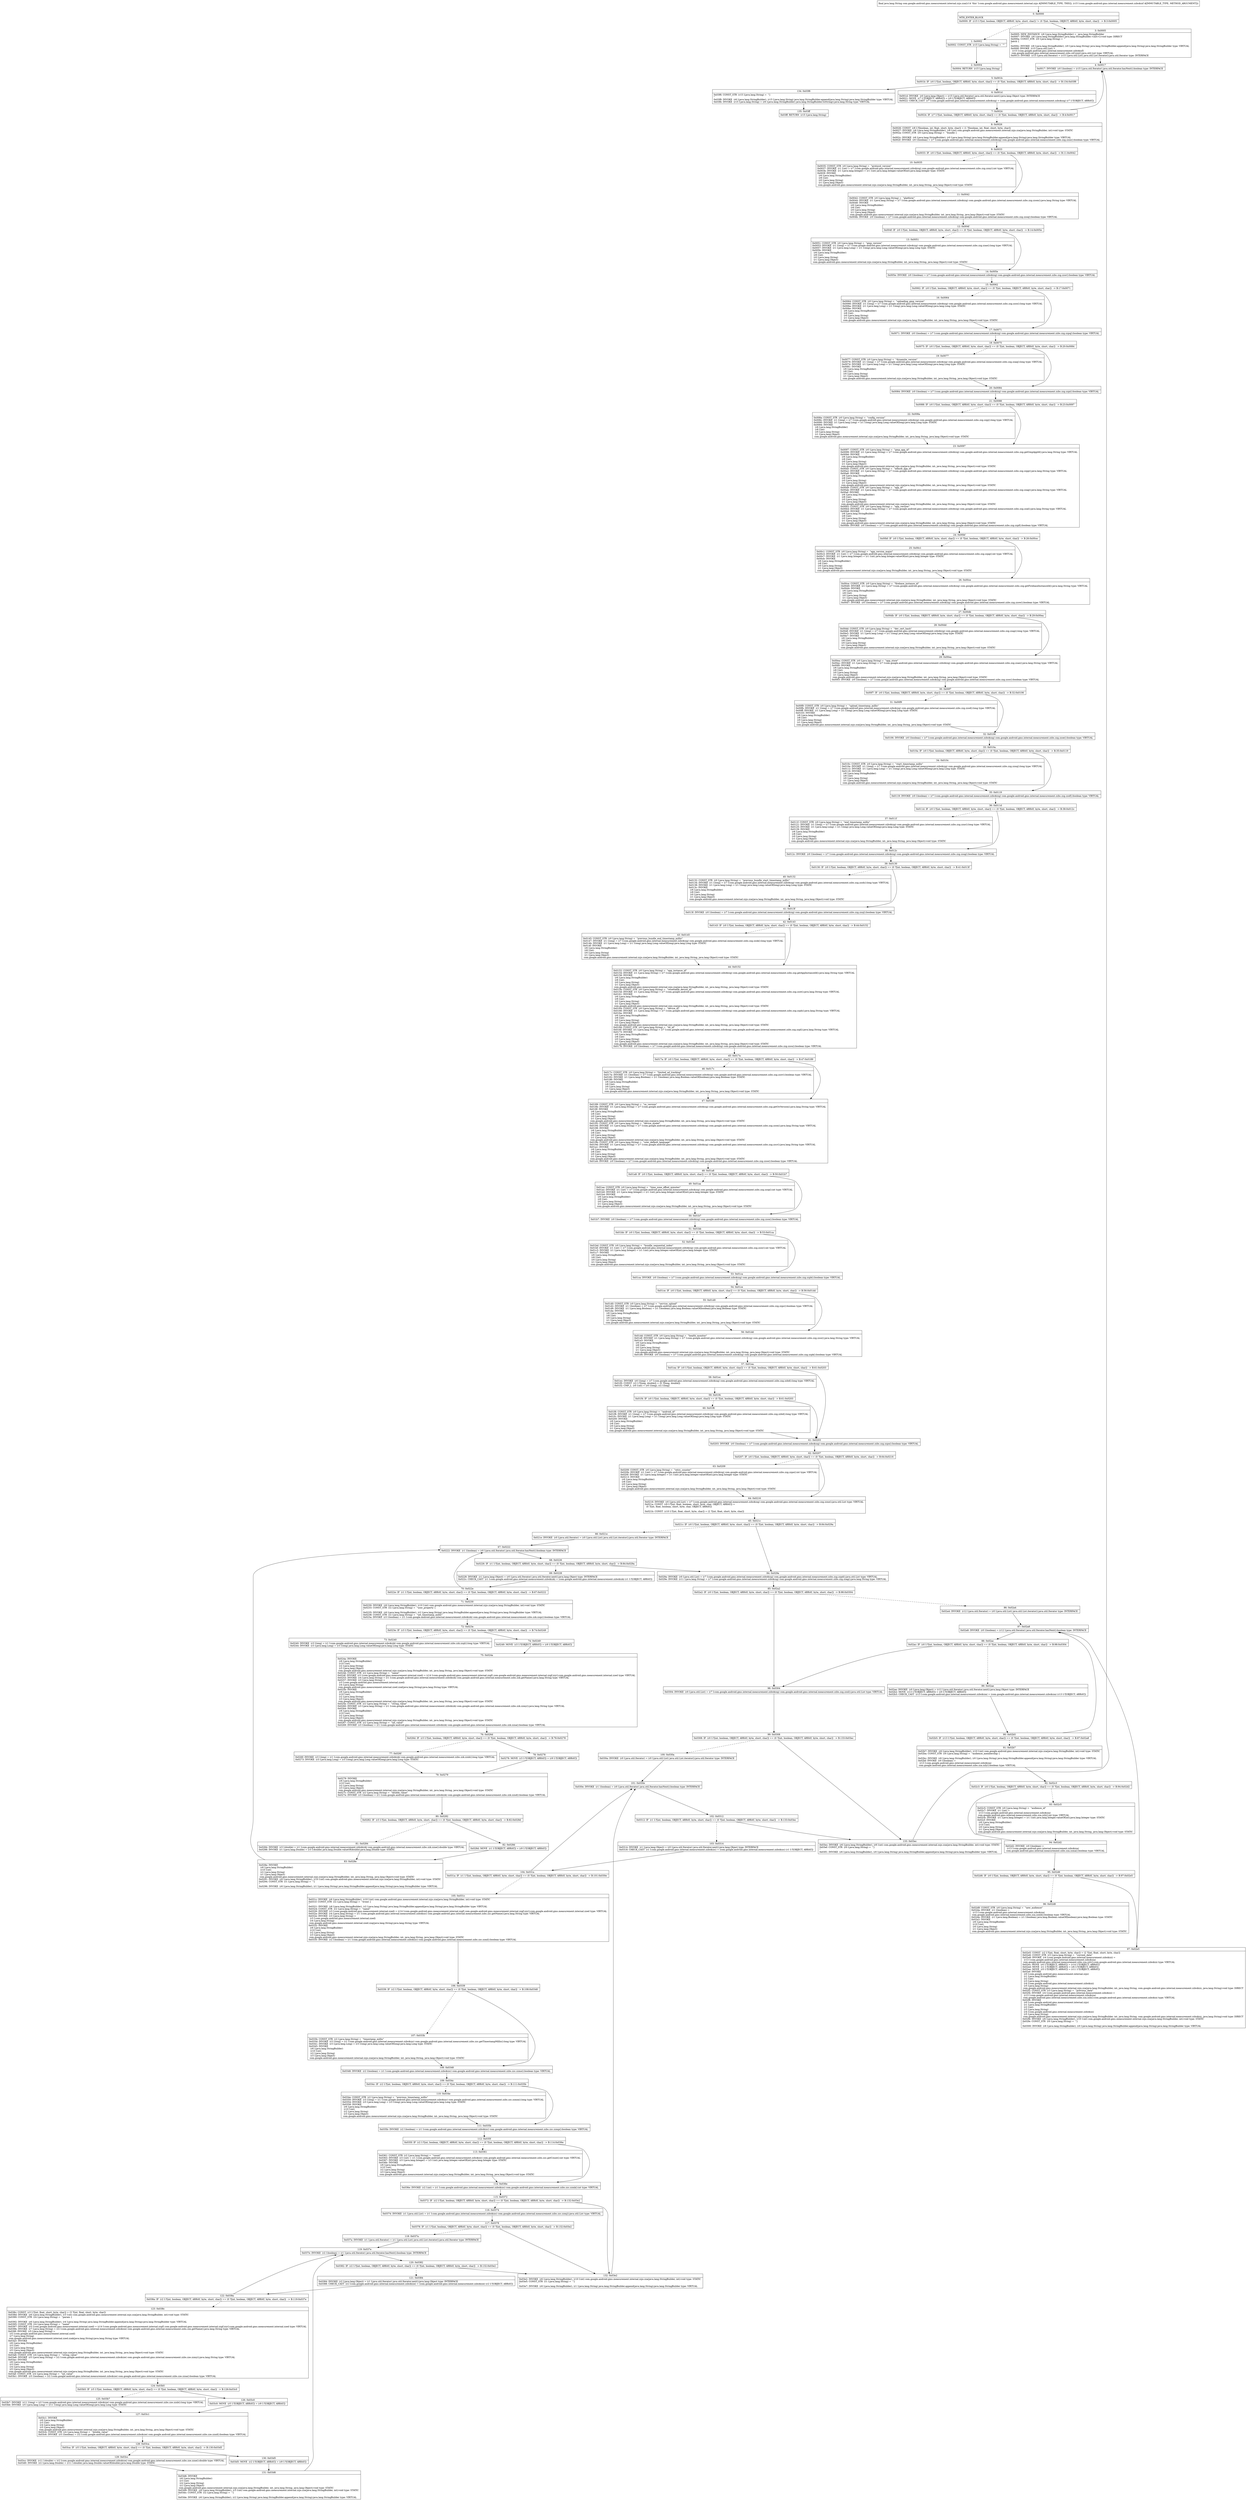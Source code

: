 digraph "CFG forcom.google.android.gms.measurement.internal.zzjo.zza(Lcom\/google\/android\/gms\/internal\/measurement\/zzbs$zzf;)Ljava\/lang\/String;" {
Node_0 [shape=record,label="{0\:\ 0x0000|MTH_ENTER_BLOCK\l|0x0000: IF  (r15 I:?[int, boolean, OBJECT, ARRAY, byte, short, char]) != (0 ?[int, boolean, OBJECT, ARRAY, byte, short, char])  \-\> B:3:0x0005 \l}"];
Node_1 [shape=record,label="{1\:\ 0x0002|0x0002: CONST_STR  (r15 I:java.lang.String) =  \"\" \l}"];
Node_2 [shape=record,label="{2\:\ 0x0004|0x0004: RETURN  (r15 I:java.lang.String) \l}"];
Node_3 [shape=record,label="{3\:\ 0x0005|0x0005: NEW_INSTANCE  (r6 I:java.lang.StringBuilder) =  java.lang.StringBuilder \l0x0007: INVOKE  (r6 I:java.lang.StringBuilder) java.lang.StringBuilder.\<init\>():void type: DIRECT \l0x000a: CONST_STR  (r0 I:java.lang.String) =  \"\lbatch \{\l\" \l0x000c: INVOKE  (r6 I:java.lang.StringBuilder), (r0 I:java.lang.String) java.lang.StringBuilder.append(java.lang.String):java.lang.StringBuilder type: VIRTUAL \l0x000f: INVOKE  (r15 I:java.util.List) = \l  (r15 I:com.google.android.gms.internal.measurement.zzbs$zzf)\l com.google.android.gms.internal.measurement.zzbs.zzf.zzni():java.util.List type: VIRTUAL \l0x0013: INVOKE  (r15 I:java.util.Iterator) = (r15 I:java.util.List) java.util.List.iterator():java.util.Iterator type: INTERFACE \l}"];
Node_4 [shape=record,label="{4\:\ 0x0017|0x0017: INVOKE  (r0 I:boolean) = (r15 I:java.util.Iterator) java.util.Iterator.hasNext():boolean type: INTERFACE \l}"];
Node_5 [shape=record,label="{5\:\ 0x001b|0x001b: IF  (r0 I:?[int, boolean, OBJECT, ARRAY, byte, short, char]) == (0 ?[int, boolean, OBJECT, ARRAY, byte, short, char])  \-\> B:134:0x03f6 \l}"];
Node_6 [shape=record,label="{6\:\ 0x001d|0x001d: INVOKE  (r0 I:java.lang.Object) = (r15 I:java.util.Iterator) java.util.Iterator.next():java.lang.Object type: INTERFACE \l0x0021: MOVE  (r7 I:?[OBJECT, ARRAY]) = (r0 I:?[OBJECT, ARRAY]) \l0x0022: CHECK_CAST  (r7 I:com.google.android.gms.internal.measurement.zzbs$zzg) = (com.google.android.gms.internal.measurement.zzbs$zzg) (r7 I:?[OBJECT, ARRAY]) \l}"];
Node_7 [shape=record,label="{7\:\ 0x0024|0x0024: IF  (r7 I:?[int, boolean, OBJECT, ARRAY, byte, short, char]) == (0 ?[int, boolean, OBJECT, ARRAY, byte, short, char])  \-\> B:4:0x0017 \l}"];
Node_8 [shape=record,label="{8\:\ 0x0026|0x0026: CONST  (r8 I:?[boolean, int, float, short, byte, char]) = (1 ?[boolean, int, float, short, byte, char]) \l0x0027: INVOKE  (r6 I:java.lang.StringBuilder), (r8 I:int) com.google.android.gms.measurement.internal.zzjo.zza(java.lang.StringBuilder, int):void type: STATIC \l0x002a: CONST_STR  (r0 I:java.lang.String) =  \"bundle \{\l\" \l0x002c: INVOKE  (r6 I:java.lang.StringBuilder), (r0 I:java.lang.String) java.lang.StringBuilder.append(java.lang.String):java.lang.StringBuilder type: VIRTUAL \l0x002f: INVOKE  (r0 I:boolean) = (r7 I:com.google.android.gms.internal.measurement.zzbs$zzg) com.google.android.gms.internal.measurement.zzbs.zzg.zznx():boolean type: VIRTUAL \l}"];
Node_9 [shape=record,label="{9\:\ 0x0033|0x0033: IF  (r0 I:?[int, boolean, OBJECT, ARRAY, byte, short, char]) == (0 ?[int, boolean, OBJECT, ARRAY, byte, short, char])  \-\> B:11:0x0042 \l}"];
Node_10 [shape=record,label="{10\:\ 0x0035|0x0035: CONST_STR  (r0 I:java.lang.String) =  \"protocol_version\" \l0x0037: INVOKE  (r1 I:int) = (r7 I:com.google.android.gms.internal.measurement.zzbs$zzg) com.google.android.gms.internal.measurement.zzbs.zzg.zzny():int type: VIRTUAL \l0x003b: INVOKE  (r1 I:java.lang.Integer) = (r1 I:int) java.lang.Integer.valueOf(int):java.lang.Integer type: STATIC \l0x003f: INVOKE  \l  (r6 I:java.lang.StringBuilder)\l  (r8 I:int)\l  (r0 I:java.lang.String)\l  (r1 I:java.lang.Object)\l com.google.android.gms.measurement.internal.zzjo.zza(java.lang.StringBuilder, int, java.lang.String, java.lang.Object):void type: STATIC \l}"];
Node_11 [shape=record,label="{11\:\ 0x0042|0x0042: CONST_STR  (r0 I:java.lang.String) =  \"platform\" \l0x0044: INVOKE  (r1 I:java.lang.String) = (r7 I:com.google.android.gms.internal.measurement.zzbs$zzg) com.google.android.gms.internal.measurement.zzbs.zzg.zzom():java.lang.String type: VIRTUAL \l0x0048: INVOKE  \l  (r6 I:java.lang.StringBuilder)\l  (r8 I:int)\l  (r0 I:java.lang.String)\l  (r1 I:java.lang.Object)\l com.google.android.gms.measurement.internal.zzjo.zza(java.lang.StringBuilder, int, java.lang.String, java.lang.Object):void type: STATIC \l0x004b: INVOKE  (r0 I:boolean) = (r7 I:com.google.android.gms.internal.measurement.zzbs$zzg) com.google.android.gms.internal.measurement.zzbs.zzg.zzoq():boolean type: VIRTUAL \l}"];
Node_12 [shape=record,label="{12\:\ 0x004f|0x004f: IF  (r0 I:?[int, boolean, OBJECT, ARRAY, byte, short, char]) == (0 ?[int, boolean, OBJECT, ARRAY, byte, short, char])  \-\> B:14:0x005e \l}"];
Node_13 [shape=record,label="{13\:\ 0x0051|0x0051: CONST_STR  (r0 I:java.lang.String) =  \"gmp_version\" \l0x0053: INVOKE  (r1 I:long) = (r7 I:com.google.android.gms.internal.measurement.zzbs$zzg) com.google.android.gms.internal.measurement.zzbs.zzg.zzao():long type: VIRTUAL \l0x0057: INVOKE  (r1 I:java.lang.Long) = (r1 I:long) java.lang.Long.valueOf(long):java.lang.Long type: STATIC \l0x005b: INVOKE  \l  (r6 I:java.lang.StringBuilder)\l  (r8 I:int)\l  (r0 I:java.lang.String)\l  (r1 I:java.lang.Object)\l com.google.android.gms.measurement.internal.zzjo.zza(java.lang.StringBuilder, int, java.lang.String, java.lang.Object):void type: STATIC \l}"];
Node_14 [shape=record,label="{14\:\ 0x005e|0x005e: INVOKE  (r0 I:boolean) = (r7 I:com.google.android.gms.internal.measurement.zzbs$zzg) com.google.android.gms.internal.measurement.zzbs.zzg.zzor():boolean type: VIRTUAL \l}"];
Node_15 [shape=record,label="{15\:\ 0x0062|0x0062: IF  (r0 I:?[int, boolean, OBJECT, ARRAY, byte, short, char]) == (0 ?[int, boolean, OBJECT, ARRAY, byte, short, char])  \-\> B:17:0x0071 \l}"];
Node_16 [shape=record,label="{16\:\ 0x0064|0x0064: CONST_STR  (r0 I:java.lang.String) =  \"uploading_gmp_version\" \l0x0066: INVOKE  (r1 I:long) = (r7 I:com.google.android.gms.internal.measurement.zzbs$zzg) com.google.android.gms.internal.measurement.zzbs.zzg.zzos():long type: VIRTUAL \l0x006a: INVOKE  (r1 I:java.lang.Long) = (r1 I:long) java.lang.Long.valueOf(long):java.lang.Long type: STATIC \l0x006e: INVOKE  \l  (r6 I:java.lang.StringBuilder)\l  (r8 I:int)\l  (r0 I:java.lang.String)\l  (r1 I:java.lang.Object)\l com.google.android.gms.measurement.internal.zzjo.zza(java.lang.StringBuilder, int, java.lang.String, java.lang.Object):void type: STATIC \l}"];
Node_17 [shape=record,label="{17\:\ 0x0071|0x0071: INVOKE  (r0 I:boolean) = (r7 I:com.google.android.gms.internal.measurement.zzbs$zzg) com.google.android.gms.internal.measurement.zzbs.zzg.zzpq():boolean type: VIRTUAL \l}"];
Node_18 [shape=record,label="{18\:\ 0x0075|0x0075: IF  (r0 I:?[int, boolean, OBJECT, ARRAY, byte, short, char]) == (0 ?[int, boolean, OBJECT, ARRAY, byte, short, char])  \-\> B:20:0x0084 \l}"];
Node_19 [shape=record,label="{19\:\ 0x0077|0x0077: CONST_STR  (r0 I:java.lang.String) =  \"dynamite_version\" \l0x0079: INVOKE  (r1 I:long) = (r7 I:com.google.android.gms.internal.measurement.zzbs$zzg) com.google.android.gms.internal.measurement.zzbs.zzg.zzaq():long type: VIRTUAL \l0x007d: INVOKE  (r1 I:java.lang.Long) = (r1 I:long) java.lang.Long.valueOf(long):java.lang.Long type: STATIC \l0x0081: INVOKE  \l  (r6 I:java.lang.StringBuilder)\l  (r8 I:int)\l  (r0 I:java.lang.String)\l  (r1 I:java.lang.Object)\l com.google.android.gms.measurement.internal.zzjo.zza(java.lang.StringBuilder, int, java.lang.String, java.lang.Object):void type: STATIC \l}"];
Node_20 [shape=record,label="{20\:\ 0x0084|0x0084: INVOKE  (r0 I:boolean) = (r7 I:com.google.android.gms.internal.measurement.zzbs$zzg) com.google.android.gms.internal.measurement.zzbs.zzg.zzpi():boolean type: VIRTUAL \l}"];
Node_21 [shape=record,label="{21\:\ 0x0088|0x0088: IF  (r0 I:?[int, boolean, OBJECT, ARRAY, byte, short, char]) == (0 ?[int, boolean, OBJECT, ARRAY, byte, short, char])  \-\> B:23:0x0097 \l}"];
Node_22 [shape=record,label="{22\:\ 0x008a|0x008a: CONST_STR  (r0 I:java.lang.String) =  \"config_version\" \l0x008c: INVOKE  (r1 I:long) = (r7 I:com.google.android.gms.internal.measurement.zzbs$zzg) com.google.android.gms.internal.measurement.zzbs.zzg.zzpj():long type: VIRTUAL \l0x0090: INVOKE  (r1 I:java.lang.Long) = (r1 I:long) java.lang.Long.valueOf(long):java.lang.Long type: STATIC \l0x0094: INVOKE  \l  (r6 I:java.lang.StringBuilder)\l  (r8 I:int)\l  (r0 I:java.lang.String)\l  (r1 I:java.lang.Object)\l com.google.android.gms.measurement.internal.zzjo.zza(java.lang.StringBuilder, int, java.lang.String, java.lang.Object):void type: STATIC \l}"];
Node_23 [shape=record,label="{23\:\ 0x0097|0x0097: CONST_STR  (r0 I:java.lang.String) =  \"gmp_app_id\" \l0x0099: INVOKE  (r1 I:java.lang.String) = (r7 I:com.google.android.gms.internal.measurement.zzbs$zzg) com.google.android.gms.internal.measurement.zzbs.zzg.getGmpAppId():java.lang.String type: VIRTUAL \l0x009d: INVOKE  \l  (r6 I:java.lang.StringBuilder)\l  (r8 I:int)\l  (r0 I:java.lang.String)\l  (r1 I:java.lang.Object)\l com.google.android.gms.measurement.internal.zzjo.zza(java.lang.StringBuilder, int, java.lang.String, java.lang.Object):void type: STATIC \l0x00a0: CONST_STR  (r0 I:java.lang.String) =  \"admob_app_id\" \l0x00a2: INVOKE  (r1 I:java.lang.String) = (r7 I:com.google.android.gms.internal.measurement.zzbs$zzg) com.google.android.gms.internal.measurement.zzbs.zzg.zzpp():java.lang.String type: VIRTUAL \l0x00a6: INVOKE  \l  (r6 I:java.lang.StringBuilder)\l  (r8 I:int)\l  (r0 I:java.lang.String)\l  (r1 I:java.lang.Object)\l com.google.android.gms.measurement.internal.zzjo.zza(java.lang.StringBuilder, int, java.lang.String, java.lang.Object):void type: STATIC \l0x00a9: CONST_STR  (r0 I:java.lang.String) =  \"app_id\" \l0x00ab: INVOKE  (r1 I:java.lang.String) = (r7 I:com.google.android.gms.internal.measurement.zzbs$zzg) com.google.android.gms.internal.measurement.zzbs.zzg.zzag():java.lang.String type: VIRTUAL \l0x00af: INVOKE  \l  (r6 I:java.lang.StringBuilder)\l  (r8 I:int)\l  (r0 I:java.lang.String)\l  (r1 I:java.lang.Object)\l com.google.android.gms.measurement.internal.zzjo.zza(java.lang.StringBuilder, int, java.lang.String, java.lang.Object):void type: STATIC \l0x00b2: CONST_STR  (r0 I:java.lang.String) =  \"app_version\" \l0x00b4: INVOKE  (r1 I:java.lang.String) = (r7 I:com.google.android.gms.internal.measurement.zzbs$zzg) com.google.android.gms.internal.measurement.zzbs.zzg.zzal():java.lang.String type: VIRTUAL \l0x00b8: INVOKE  \l  (r6 I:java.lang.StringBuilder)\l  (r8 I:int)\l  (r0 I:java.lang.String)\l  (r1 I:java.lang.Object)\l com.google.android.gms.measurement.internal.zzjo.zza(java.lang.StringBuilder, int, java.lang.String, java.lang.Object):void type: STATIC \l0x00bb: INVOKE  (r0 I:boolean) = (r7 I:com.google.android.gms.internal.measurement.zzbs$zzg) com.google.android.gms.internal.measurement.zzbs.zzg.zzpf():boolean type: VIRTUAL \l}"];
Node_24 [shape=record,label="{24\:\ 0x00bf|0x00bf: IF  (r0 I:?[int, boolean, OBJECT, ARRAY, byte, short, char]) == (0 ?[int, boolean, OBJECT, ARRAY, byte, short, char])  \-\> B:26:0x00ce \l}"];
Node_25 [shape=record,label="{25\:\ 0x00c1|0x00c1: CONST_STR  (r0 I:java.lang.String) =  \"app_version_major\" \l0x00c3: INVOKE  (r1 I:int) = (r7 I:com.google.android.gms.internal.measurement.zzbs$zzg) com.google.android.gms.internal.measurement.zzbs.zzg.zzpg():int type: VIRTUAL \l0x00c7: INVOKE  (r1 I:java.lang.Integer) = (r1 I:int) java.lang.Integer.valueOf(int):java.lang.Integer type: STATIC \l0x00cb: INVOKE  \l  (r6 I:java.lang.StringBuilder)\l  (r8 I:int)\l  (r0 I:java.lang.String)\l  (r1 I:java.lang.Object)\l com.google.android.gms.measurement.internal.zzjo.zza(java.lang.StringBuilder, int, java.lang.String, java.lang.Object):void type: STATIC \l}"];
Node_26 [shape=record,label="{26\:\ 0x00ce|0x00ce: CONST_STR  (r0 I:java.lang.String) =  \"firebase_instance_id\" \l0x00d0: INVOKE  (r1 I:java.lang.String) = (r7 I:com.google.android.gms.internal.measurement.zzbs$zzg) com.google.android.gms.internal.measurement.zzbs.zzg.getFirebaseInstanceId():java.lang.String type: VIRTUAL \l0x00d4: INVOKE  \l  (r6 I:java.lang.StringBuilder)\l  (r8 I:int)\l  (r0 I:java.lang.String)\l  (r1 I:java.lang.Object)\l com.google.android.gms.measurement.internal.zzjo.zza(java.lang.StringBuilder, int, java.lang.String, java.lang.Object):void type: STATIC \l0x00d7: INVOKE  (r0 I:boolean) = (r7 I:com.google.android.gms.internal.measurement.zzbs$zzg) com.google.android.gms.internal.measurement.zzbs.zzg.zzow():boolean type: VIRTUAL \l}"];
Node_27 [shape=record,label="{27\:\ 0x00db|0x00db: IF  (r0 I:?[int, boolean, OBJECT, ARRAY, byte, short, char]) == (0 ?[int, boolean, OBJECT, ARRAY, byte, short, char])  \-\> B:29:0x00ea \l}"];
Node_28 [shape=record,label="{28\:\ 0x00dd|0x00dd: CONST_STR  (r0 I:java.lang.String) =  \"dev_cert_hash\" \l0x00df: INVOKE  (r1 I:long) = (r7 I:com.google.android.gms.internal.measurement.zzbs$zzg) com.google.android.gms.internal.measurement.zzbs.zzg.zzap():long type: VIRTUAL \l0x00e3: INVOKE  (r1 I:java.lang.Long) = (r1 I:long) java.lang.Long.valueOf(long):java.lang.Long type: STATIC \l0x00e7: INVOKE  \l  (r6 I:java.lang.StringBuilder)\l  (r8 I:int)\l  (r0 I:java.lang.String)\l  (r1 I:java.lang.Object)\l com.google.android.gms.measurement.internal.zzjo.zza(java.lang.StringBuilder, int, java.lang.String, java.lang.Object):void type: STATIC \l}"];
Node_29 [shape=record,label="{29\:\ 0x00ea|0x00ea: CONST_STR  (r0 I:java.lang.String) =  \"app_store\" \l0x00ec: INVOKE  (r1 I:java.lang.String) = (r7 I:com.google.android.gms.internal.measurement.zzbs$zzg) com.google.android.gms.internal.measurement.zzbs.zzg.zzan():java.lang.String type: VIRTUAL \l0x00f0: INVOKE  \l  (r6 I:java.lang.StringBuilder)\l  (r8 I:int)\l  (r0 I:java.lang.String)\l  (r1 I:java.lang.Object)\l com.google.android.gms.measurement.internal.zzjo.zza(java.lang.StringBuilder, int, java.lang.String, java.lang.Object):void type: STATIC \l0x00f3: INVOKE  (r0 I:boolean) = (r7 I:com.google.android.gms.internal.measurement.zzbs$zzg) com.google.android.gms.internal.measurement.zzbs.zzg.zzoc():boolean type: VIRTUAL \l}"];
Node_30 [shape=record,label="{30\:\ 0x00f7|0x00f7: IF  (r0 I:?[int, boolean, OBJECT, ARRAY, byte, short, char]) == (0 ?[int, boolean, OBJECT, ARRAY, byte, short, char])  \-\> B:32:0x0106 \l}"];
Node_31 [shape=record,label="{31\:\ 0x00f9|0x00f9: CONST_STR  (r0 I:java.lang.String) =  \"upload_timestamp_millis\" \l0x00fb: INVOKE  (r1 I:long) = (r7 I:com.google.android.gms.internal.measurement.zzbs$zzg) com.google.android.gms.internal.measurement.zzbs.zzg.zzod():long type: VIRTUAL \l0x00ff: INVOKE  (r1 I:java.lang.Long) = (r1 I:long) java.lang.Long.valueOf(long):java.lang.Long type: STATIC \l0x0103: INVOKE  \l  (r6 I:java.lang.StringBuilder)\l  (r8 I:int)\l  (r0 I:java.lang.String)\l  (r1 I:java.lang.Object)\l com.google.android.gms.measurement.internal.zzjo.zza(java.lang.StringBuilder, int, java.lang.String, java.lang.Object):void type: STATIC \l}"];
Node_32 [shape=record,label="{32\:\ 0x0106|0x0106: INVOKE  (r0 I:boolean) = (r7 I:com.google.android.gms.internal.measurement.zzbs$zzg) com.google.android.gms.internal.measurement.zzbs.zzg.zzoe():boolean type: VIRTUAL \l}"];
Node_33 [shape=record,label="{33\:\ 0x010a|0x010a: IF  (r0 I:?[int, boolean, OBJECT, ARRAY, byte, short, char]) == (0 ?[int, boolean, OBJECT, ARRAY, byte, short, char])  \-\> B:35:0x0119 \l}"];
Node_34 [shape=record,label="{34\:\ 0x010c|0x010c: CONST_STR  (r0 I:java.lang.String) =  \"start_timestamp_millis\" \l0x010e: INVOKE  (r1 I:long) = (r7 I:com.google.android.gms.internal.measurement.zzbs$zzg) com.google.android.gms.internal.measurement.zzbs.zzg.zznq():long type: VIRTUAL \l0x0112: INVOKE  (r1 I:java.lang.Long) = (r1 I:long) java.lang.Long.valueOf(long):java.lang.Long type: STATIC \l0x0116: INVOKE  \l  (r6 I:java.lang.StringBuilder)\l  (r8 I:int)\l  (r0 I:java.lang.String)\l  (r1 I:java.lang.Object)\l com.google.android.gms.measurement.internal.zzjo.zza(java.lang.StringBuilder, int, java.lang.String, java.lang.Object):void type: STATIC \l}"];
Node_35 [shape=record,label="{35\:\ 0x0119|0x0119: INVOKE  (r0 I:boolean) = (r7 I:com.google.android.gms.internal.measurement.zzbs$zzg) com.google.android.gms.internal.measurement.zzbs.zzg.zzof():boolean type: VIRTUAL \l}"];
Node_36 [shape=record,label="{36\:\ 0x011d|0x011d: IF  (r0 I:?[int, boolean, OBJECT, ARRAY, byte, short, char]) == (0 ?[int, boolean, OBJECT, ARRAY, byte, short, char])  \-\> B:38:0x012c \l}"];
Node_37 [shape=record,label="{37\:\ 0x011f|0x011f: CONST_STR  (r0 I:java.lang.String) =  \"end_timestamp_millis\" \l0x0121: INVOKE  (r1 I:long) = (r7 I:com.google.android.gms.internal.measurement.zzbs$zzg) com.google.android.gms.internal.measurement.zzbs.zzg.zznr():long type: VIRTUAL \l0x0125: INVOKE  (r1 I:java.lang.Long) = (r1 I:long) java.lang.Long.valueOf(long):java.lang.Long type: STATIC \l0x0129: INVOKE  \l  (r6 I:java.lang.StringBuilder)\l  (r8 I:int)\l  (r0 I:java.lang.String)\l  (r1 I:java.lang.Object)\l com.google.android.gms.measurement.internal.zzjo.zza(java.lang.StringBuilder, int, java.lang.String, java.lang.Object):void type: STATIC \l}"];
Node_38 [shape=record,label="{38\:\ 0x012c|0x012c: INVOKE  (r0 I:boolean) = (r7 I:com.google.android.gms.internal.measurement.zzbs$zzg) com.google.android.gms.internal.measurement.zzbs.zzg.zzog():boolean type: VIRTUAL \l}"];
Node_39 [shape=record,label="{39\:\ 0x0130|0x0130: IF  (r0 I:?[int, boolean, OBJECT, ARRAY, byte, short, char]) == (0 ?[int, boolean, OBJECT, ARRAY, byte, short, char])  \-\> B:41:0x013f \l}"];
Node_40 [shape=record,label="{40\:\ 0x0132|0x0132: CONST_STR  (r0 I:java.lang.String) =  \"previous_bundle_start_timestamp_millis\" \l0x0134: INVOKE  (r1 I:long) = (r7 I:com.google.android.gms.internal.measurement.zzbs$zzg) com.google.android.gms.internal.measurement.zzbs.zzg.zzoh():long type: VIRTUAL \l0x0138: INVOKE  (r1 I:java.lang.Long) = (r1 I:long) java.lang.Long.valueOf(long):java.lang.Long type: STATIC \l0x013c: INVOKE  \l  (r6 I:java.lang.StringBuilder)\l  (r8 I:int)\l  (r0 I:java.lang.String)\l  (r1 I:java.lang.Object)\l com.google.android.gms.measurement.internal.zzjo.zza(java.lang.StringBuilder, int, java.lang.String, java.lang.Object):void type: STATIC \l}"];
Node_41 [shape=record,label="{41\:\ 0x013f|0x013f: INVOKE  (r0 I:boolean) = (r7 I:com.google.android.gms.internal.measurement.zzbs$zzg) com.google.android.gms.internal.measurement.zzbs.zzg.zzoj():boolean type: VIRTUAL \l}"];
Node_42 [shape=record,label="{42\:\ 0x0143|0x0143: IF  (r0 I:?[int, boolean, OBJECT, ARRAY, byte, short, char]) == (0 ?[int, boolean, OBJECT, ARRAY, byte, short, char])  \-\> B:44:0x0152 \l}"];
Node_43 [shape=record,label="{43\:\ 0x0145|0x0145: CONST_STR  (r0 I:java.lang.String) =  \"previous_bundle_end_timestamp_millis\" \l0x0147: INVOKE  (r1 I:long) = (r7 I:com.google.android.gms.internal.measurement.zzbs$zzg) com.google.android.gms.internal.measurement.zzbs.zzg.zzok():long type: VIRTUAL \l0x014b: INVOKE  (r1 I:java.lang.Long) = (r1 I:long) java.lang.Long.valueOf(long):java.lang.Long type: STATIC \l0x014f: INVOKE  \l  (r6 I:java.lang.StringBuilder)\l  (r8 I:int)\l  (r0 I:java.lang.String)\l  (r1 I:java.lang.Object)\l com.google.android.gms.measurement.internal.zzjo.zza(java.lang.StringBuilder, int, java.lang.String, java.lang.Object):void type: STATIC \l}"];
Node_44 [shape=record,label="{44\:\ 0x0152|0x0152: CONST_STR  (r0 I:java.lang.String) =  \"app_instance_id\" \l0x0154: INVOKE  (r1 I:java.lang.String) = (r7 I:com.google.android.gms.internal.measurement.zzbs$zzg) com.google.android.gms.internal.measurement.zzbs.zzg.getAppInstanceId():java.lang.String type: VIRTUAL \l0x0158: INVOKE  \l  (r6 I:java.lang.StringBuilder)\l  (r8 I:int)\l  (r0 I:java.lang.String)\l  (r1 I:java.lang.Object)\l com.google.android.gms.measurement.internal.zzjo.zza(java.lang.StringBuilder, int, java.lang.String, java.lang.Object):void type: STATIC \l0x015b: CONST_STR  (r0 I:java.lang.String) =  \"resettable_device_id\" \l0x015d: INVOKE  (r1 I:java.lang.String) = (r7 I:com.google.android.gms.internal.measurement.zzbs$zzg) com.google.android.gms.internal.measurement.zzbs.zzg.zzot():java.lang.String type: VIRTUAL \l0x0161: INVOKE  \l  (r6 I:java.lang.StringBuilder)\l  (r8 I:int)\l  (r0 I:java.lang.String)\l  (r1 I:java.lang.Object)\l com.google.android.gms.measurement.internal.zzjo.zza(java.lang.StringBuilder, int, java.lang.String, java.lang.Object):void type: STATIC \l0x0164: CONST_STR  (r0 I:java.lang.String) =  \"device_id\" \l0x0166: INVOKE  (r1 I:java.lang.String) = (r7 I:com.google.android.gms.internal.measurement.zzbs$zzg) com.google.android.gms.internal.measurement.zzbs.zzg.zzph():java.lang.String type: VIRTUAL \l0x016a: INVOKE  \l  (r6 I:java.lang.StringBuilder)\l  (r8 I:int)\l  (r0 I:java.lang.String)\l  (r1 I:java.lang.Object)\l com.google.android.gms.measurement.internal.zzjo.zza(java.lang.StringBuilder, int, java.lang.String, java.lang.Object):void type: STATIC \l0x016d: CONST_STR  (r0 I:java.lang.String) =  \"ds_id\" \l0x016f: INVOKE  (r1 I:java.lang.String) = (r7 I:com.google.android.gms.internal.measurement.zzbs$zzg) com.google.android.gms.internal.measurement.zzbs.zzg.zzpl():java.lang.String type: VIRTUAL \l0x0173: INVOKE  \l  (r6 I:java.lang.StringBuilder)\l  (r8 I:int)\l  (r0 I:java.lang.String)\l  (r1 I:java.lang.Object)\l com.google.android.gms.measurement.internal.zzjo.zza(java.lang.StringBuilder, int, java.lang.String, java.lang.Object):void type: STATIC \l0x0176: INVOKE  (r0 I:boolean) = (r7 I:com.google.android.gms.internal.measurement.zzbs$zzg) com.google.android.gms.internal.measurement.zzbs.zzg.zzou():boolean type: VIRTUAL \l}"];
Node_45 [shape=record,label="{45\:\ 0x017a|0x017a: IF  (r0 I:?[int, boolean, OBJECT, ARRAY, byte, short, char]) == (0 ?[int, boolean, OBJECT, ARRAY, byte, short, char])  \-\> B:47:0x0189 \l}"];
Node_46 [shape=record,label="{46\:\ 0x017c|0x017c: CONST_STR  (r0 I:java.lang.String) =  \"limited_ad_tracking\" \l0x017e: INVOKE  (r1 I:boolean) = (r7 I:com.google.android.gms.internal.measurement.zzbs$zzg) com.google.android.gms.internal.measurement.zzbs.zzg.zzov():boolean type: VIRTUAL \l0x0182: INVOKE  (r1 I:java.lang.Boolean) = (r1 I:boolean) java.lang.Boolean.valueOf(boolean):java.lang.Boolean type: STATIC \l0x0186: INVOKE  \l  (r6 I:java.lang.StringBuilder)\l  (r8 I:int)\l  (r0 I:java.lang.String)\l  (r1 I:java.lang.Object)\l com.google.android.gms.measurement.internal.zzjo.zza(java.lang.StringBuilder, int, java.lang.String, java.lang.Object):void type: STATIC \l}"];
Node_47 [shape=record,label="{47\:\ 0x0189|0x0189: CONST_STR  (r0 I:java.lang.String) =  \"os_version\" \l0x018b: INVOKE  (r1 I:java.lang.String) = (r7 I:com.google.android.gms.internal.measurement.zzbs$zzg) com.google.android.gms.internal.measurement.zzbs.zzg.getOsVersion():java.lang.String type: VIRTUAL \l0x018f: INVOKE  \l  (r6 I:java.lang.StringBuilder)\l  (r8 I:int)\l  (r0 I:java.lang.String)\l  (r1 I:java.lang.Object)\l com.google.android.gms.measurement.internal.zzjo.zza(java.lang.StringBuilder, int, java.lang.String, java.lang.Object):void type: STATIC \l0x0192: CONST_STR  (r0 I:java.lang.String) =  \"device_model\" \l0x0194: INVOKE  (r1 I:java.lang.String) = (r7 I:com.google.android.gms.internal.measurement.zzbs$zzg) com.google.android.gms.internal.measurement.zzbs.zzg.zzon():java.lang.String type: VIRTUAL \l0x0198: INVOKE  \l  (r6 I:java.lang.StringBuilder)\l  (r8 I:int)\l  (r0 I:java.lang.String)\l  (r1 I:java.lang.Object)\l com.google.android.gms.measurement.internal.zzjo.zza(java.lang.StringBuilder, int, java.lang.String, java.lang.Object):void type: STATIC \l0x019b: CONST_STR  (r0 I:java.lang.String) =  \"user_default_language\" \l0x019d: INVOKE  (r1 I:java.lang.String) = (r7 I:com.google.android.gms.internal.measurement.zzbs$zzg) com.google.android.gms.internal.measurement.zzbs.zzg.zzcr():java.lang.String type: VIRTUAL \l0x01a1: INVOKE  \l  (r6 I:java.lang.StringBuilder)\l  (r8 I:int)\l  (r0 I:java.lang.String)\l  (r1 I:java.lang.Object)\l com.google.android.gms.measurement.internal.zzjo.zza(java.lang.StringBuilder, int, java.lang.String, java.lang.Object):void type: STATIC \l0x01a4: INVOKE  (r0 I:boolean) = (r7 I:com.google.android.gms.internal.measurement.zzbs$zzg) com.google.android.gms.internal.measurement.zzbs.zzg.zzoo():boolean type: VIRTUAL \l}"];
Node_48 [shape=record,label="{48\:\ 0x01a8|0x01a8: IF  (r0 I:?[int, boolean, OBJECT, ARRAY, byte, short, char]) == (0 ?[int, boolean, OBJECT, ARRAY, byte, short, char])  \-\> B:50:0x01b7 \l}"];
Node_49 [shape=record,label="{49\:\ 0x01aa|0x01aa: CONST_STR  (r0 I:java.lang.String) =  \"time_zone_offset_minutes\" \l0x01ac: INVOKE  (r1 I:int) = (r7 I:com.google.android.gms.internal.measurement.zzbs$zzg) com.google.android.gms.internal.measurement.zzbs.zzg.zzop():int type: VIRTUAL \l0x01b0: INVOKE  (r1 I:java.lang.Integer) = (r1 I:int) java.lang.Integer.valueOf(int):java.lang.Integer type: STATIC \l0x01b4: INVOKE  \l  (r6 I:java.lang.StringBuilder)\l  (r8 I:int)\l  (r0 I:java.lang.String)\l  (r1 I:java.lang.Object)\l com.google.android.gms.measurement.internal.zzjo.zza(java.lang.StringBuilder, int, java.lang.String, java.lang.Object):void type: STATIC \l}"];
Node_50 [shape=record,label="{50\:\ 0x01b7|0x01b7: INVOKE  (r0 I:boolean) = (r7 I:com.google.android.gms.internal.measurement.zzbs$zzg) com.google.android.gms.internal.measurement.zzbs.zzg.zzox():boolean type: VIRTUAL \l}"];
Node_51 [shape=record,label="{51\:\ 0x01bb|0x01bb: IF  (r0 I:?[int, boolean, OBJECT, ARRAY, byte, short, char]) == (0 ?[int, boolean, OBJECT, ARRAY, byte, short, char])  \-\> B:53:0x01ca \l}"];
Node_52 [shape=record,label="{52\:\ 0x01bd|0x01bd: CONST_STR  (r0 I:java.lang.String) =  \"bundle_sequential_index\" \l0x01bf: INVOKE  (r1 I:int) = (r7 I:com.google.android.gms.internal.measurement.zzbs$zzg) com.google.android.gms.internal.measurement.zzbs.zzg.zzoy():int type: VIRTUAL \l0x01c3: INVOKE  (r1 I:java.lang.Integer) = (r1 I:int) java.lang.Integer.valueOf(int):java.lang.Integer type: STATIC \l0x01c7: INVOKE  \l  (r6 I:java.lang.StringBuilder)\l  (r8 I:int)\l  (r0 I:java.lang.String)\l  (r1 I:java.lang.Object)\l com.google.android.gms.measurement.internal.zzjo.zza(java.lang.StringBuilder, int, java.lang.String, java.lang.Object):void type: STATIC \l}"];
Node_53 [shape=record,label="{53\:\ 0x01ca|0x01ca: INVOKE  (r0 I:boolean) = (r7 I:com.google.android.gms.internal.measurement.zzbs$zzg) com.google.android.gms.internal.measurement.zzbs.zzg.zzpb():boolean type: VIRTUAL \l}"];
Node_54 [shape=record,label="{54\:\ 0x01ce|0x01ce: IF  (r0 I:?[int, boolean, OBJECT, ARRAY, byte, short, char]) == (0 ?[int, boolean, OBJECT, ARRAY, byte, short, char])  \-\> B:56:0x01dd \l}"];
Node_55 [shape=record,label="{55\:\ 0x01d0|0x01d0: CONST_STR  (r0 I:java.lang.String) =  \"service_upload\" \l0x01d2: INVOKE  (r1 I:boolean) = (r7 I:com.google.android.gms.internal.measurement.zzbs$zzg) com.google.android.gms.internal.measurement.zzbs.zzg.zzpc():boolean type: VIRTUAL \l0x01d6: INVOKE  (r1 I:java.lang.Boolean) = (r1 I:boolean) java.lang.Boolean.valueOf(boolean):java.lang.Boolean type: STATIC \l0x01da: INVOKE  \l  (r6 I:java.lang.StringBuilder)\l  (r8 I:int)\l  (r0 I:java.lang.String)\l  (r1 I:java.lang.Object)\l com.google.android.gms.measurement.internal.zzjo.zza(java.lang.StringBuilder, int, java.lang.String, java.lang.Object):void type: STATIC \l}"];
Node_56 [shape=record,label="{56\:\ 0x01dd|0x01dd: CONST_STR  (r0 I:java.lang.String) =  \"health_monitor\" \l0x01df: INVOKE  (r1 I:java.lang.String) = (r7 I:com.google.android.gms.internal.measurement.zzbs$zzg) com.google.android.gms.internal.measurement.zzbs.zzg.zzoz():java.lang.String type: VIRTUAL \l0x01e3: INVOKE  \l  (r6 I:java.lang.StringBuilder)\l  (r8 I:int)\l  (r0 I:java.lang.String)\l  (r1 I:java.lang.Object)\l com.google.android.gms.measurement.internal.zzjo.zza(java.lang.StringBuilder, int, java.lang.String, java.lang.Object):void type: STATIC \l0x01e6: INVOKE  (r0 I:boolean) = (r7 I:com.google.android.gms.internal.measurement.zzbs$zzg) com.google.android.gms.internal.measurement.zzbs.zzg.zzpk():boolean type: VIRTUAL \l}"];
Node_57 [shape=record,label="{57\:\ 0x01ea|0x01ea: IF  (r0 I:?[int, boolean, OBJECT, ARRAY, byte, short, char]) == (0 ?[int, boolean, OBJECT, ARRAY, byte, short, char])  \-\> B:61:0x0203 \l}"];
Node_58 [shape=record,label="{58\:\ 0x01ec|0x01ec: INVOKE  (r0 I:long) = (r7 I:com.google.android.gms.internal.measurement.zzbs$zzg) com.google.android.gms.internal.measurement.zzbs.zzg.zzbd():long type: VIRTUAL \l0x01f0: CONST  (r2 I:?[long, double]) = (0 ?[long, double]) \l0x01f2: CMP_L  (r0 I:int) = (r0 I:long), (r2 I:long) \l}"];
Node_59 [shape=record,label="{59\:\ 0x01f4|0x01f4: IF  (r0 I:?[int, boolean, OBJECT, ARRAY, byte, short, char]) == (0 ?[int, boolean, OBJECT, ARRAY, byte, short, char])  \-\> B:61:0x0203 \l}"];
Node_60 [shape=record,label="{60\:\ 0x01f6|0x01f6: CONST_STR  (r0 I:java.lang.String) =  \"android_id\" \l0x01f8: INVOKE  (r1 I:long) = (r7 I:com.google.android.gms.internal.measurement.zzbs$zzg) com.google.android.gms.internal.measurement.zzbs.zzg.zzbd():long type: VIRTUAL \l0x01fc: INVOKE  (r1 I:java.lang.Long) = (r1 I:long) java.lang.Long.valueOf(long):java.lang.Long type: STATIC \l0x0200: INVOKE  \l  (r6 I:java.lang.StringBuilder)\l  (r8 I:int)\l  (r0 I:java.lang.String)\l  (r1 I:java.lang.Object)\l com.google.android.gms.measurement.internal.zzjo.zza(java.lang.StringBuilder, int, java.lang.String, java.lang.Object):void type: STATIC \l}"];
Node_61 [shape=record,label="{61\:\ 0x0203|0x0203: INVOKE  (r0 I:boolean) = (r7 I:com.google.android.gms.internal.measurement.zzbs$zzg) com.google.android.gms.internal.measurement.zzbs.zzg.zzpn():boolean type: VIRTUAL \l}"];
Node_62 [shape=record,label="{62\:\ 0x0207|0x0207: IF  (r0 I:?[int, boolean, OBJECT, ARRAY, byte, short, char]) == (0 ?[int, boolean, OBJECT, ARRAY, byte, short, char])  \-\> B:64:0x0216 \l}"];
Node_63 [shape=record,label="{63\:\ 0x0209|0x0209: CONST_STR  (r0 I:java.lang.String) =  \"retry_counter\" \l0x020b: INVOKE  (r1 I:int) = (r7 I:com.google.android.gms.internal.measurement.zzbs$zzg) com.google.android.gms.internal.measurement.zzbs.zzg.zzpo():int type: VIRTUAL \l0x020f: INVOKE  (r1 I:java.lang.Integer) = (r1 I:int) java.lang.Integer.valueOf(int):java.lang.Integer type: STATIC \l0x0213: INVOKE  \l  (r6 I:java.lang.StringBuilder)\l  (r8 I:int)\l  (r0 I:java.lang.String)\l  (r1 I:java.lang.Object)\l com.google.android.gms.measurement.internal.zzjo.zza(java.lang.StringBuilder, int, java.lang.String, java.lang.Object):void type: STATIC \l}"];
Node_64 [shape=record,label="{64\:\ 0x0216|0x0216: INVOKE  (r0 I:java.util.List) = (r7 I:com.google.android.gms.internal.measurement.zzbs$zzg) com.google.android.gms.internal.measurement.zzbs.zzg.zzno():java.util.List type: VIRTUAL \l0x021a: CONST  (r9 I:?[int, float, boolean, short, byte, char, OBJECT, ARRAY]) = \l  (0 ?[int, float, boolean, short, byte, char, OBJECT, ARRAY])\l \l0x021b: CONST  (r10 I:?[int, float, short, byte, char]) = (2 ?[int, float, short, byte, char]) \l}"];
Node_65 [shape=record,label="{65\:\ 0x021c|0x021c: IF  (r0 I:?[int, boolean, OBJECT, ARRAY, byte, short, char]) == (0 ?[int, boolean, OBJECT, ARRAY, byte, short, char])  \-\> B:84:0x029a \l}"];
Node_66 [shape=record,label="{66\:\ 0x021e|0x021e: INVOKE  (r0 I:java.util.Iterator) = (r0 I:java.util.List) java.util.List.iterator():java.util.Iterator type: INTERFACE \l}"];
Node_67 [shape=record,label="{67\:\ 0x0222|0x0222: INVOKE  (r1 I:boolean) = (r0 I:java.util.Iterator) java.util.Iterator.hasNext():boolean type: INTERFACE \l}"];
Node_68 [shape=record,label="{68\:\ 0x0226|0x0226: IF  (r1 I:?[int, boolean, OBJECT, ARRAY, byte, short, char]) == (0 ?[int, boolean, OBJECT, ARRAY, byte, short, char])  \-\> B:84:0x029a \l}"];
Node_69 [shape=record,label="{69\:\ 0x0228|0x0228: INVOKE  (r1 I:java.lang.Object) = (r0 I:java.util.Iterator) java.util.Iterator.next():java.lang.Object type: INTERFACE \l0x022c: CHECK_CAST  (r1 I:com.google.android.gms.internal.measurement.zzbs$zzk) = (com.google.android.gms.internal.measurement.zzbs$zzk) (r1 I:?[OBJECT, ARRAY]) \l}"];
Node_70 [shape=record,label="{70\:\ 0x022e|0x022e: IF  (r1 I:?[int, boolean, OBJECT, ARRAY, byte, short, char]) == (0 ?[int, boolean, OBJECT, ARRAY, byte, short, char])  \-\> B:67:0x0222 \l}"];
Node_71 [shape=record,label="{71\:\ 0x0230|0x0230: INVOKE  (r6 I:java.lang.StringBuilder), (r10 I:int) com.google.android.gms.measurement.internal.zzjo.zza(java.lang.StringBuilder, int):void type: STATIC \l0x0233: CONST_STR  (r2 I:java.lang.String) =  \"user_property \{\l\" \l0x0235: INVOKE  (r6 I:java.lang.StringBuilder), (r2 I:java.lang.String) java.lang.StringBuilder.append(java.lang.String):java.lang.StringBuilder type: VIRTUAL \l0x0238: CONST_STR  (r2 I:java.lang.String) =  \"set_timestamp_millis\" \l0x023a: INVOKE  (r3 I:boolean) = (r1 I:com.google.android.gms.internal.measurement.zzbs$zzk) com.google.android.gms.internal.measurement.zzbs.zzk.zzqs():boolean type: VIRTUAL \l}"];
Node_72 [shape=record,label="{72\:\ 0x023e|0x023e: IF  (r3 I:?[int, boolean, OBJECT, ARRAY, byte, short, char]) == (0 ?[int, boolean, OBJECT, ARRAY, byte, short, char])  \-\> B:74:0x0249 \l}"];
Node_73 [shape=record,label="{73\:\ 0x0240|0x0240: INVOKE  (r3 I:long) = (r1 I:com.google.android.gms.internal.measurement.zzbs$zzk) com.google.android.gms.internal.measurement.zzbs.zzk.zzqt():long type: VIRTUAL \l0x0244: INVOKE  (r3 I:java.lang.Long) = (r3 I:long) java.lang.Long.valueOf(long):java.lang.Long type: STATIC \l}"];
Node_74 [shape=record,label="{74\:\ 0x0249|0x0249: MOVE  (r3 I:?[OBJECT, ARRAY]) = (r9 I:?[OBJECT, ARRAY]) \l}"];
Node_75 [shape=record,label="{75\:\ 0x024a|0x024a: INVOKE  \l  (r6 I:java.lang.StringBuilder)\l  (r10 I:int)\l  (r2 I:java.lang.String)\l  (r3 I:java.lang.Object)\l com.google.android.gms.measurement.internal.zzjo.zza(java.lang.StringBuilder, int, java.lang.String, java.lang.Object):void type: STATIC \l0x024d: CONST_STR  (r2 I:java.lang.String) =  \"name\" \l0x024f: INVOKE  (r3 I:com.google.android.gms.measurement.internal.zzed) = (r14 I:com.google.android.gms.measurement.internal.zzgf) com.google.android.gms.measurement.internal.zzgf.zzy():com.google.android.gms.measurement.internal.zzed type: VIRTUAL \l0x0253: INVOKE  (r4 I:java.lang.String) = (r1 I:com.google.android.gms.internal.measurement.zzbs$zzk) com.google.android.gms.internal.measurement.zzbs.zzk.getName():java.lang.String type: VIRTUAL \l0x0257: INVOKE  (r3 I:java.lang.String) = \l  (r3 I:com.google.android.gms.measurement.internal.zzed)\l  (r4 I:java.lang.String)\l com.google.android.gms.measurement.internal.zzed.zzal(java.lang.String):java.lang.String type: VIRTUAL \l0x025b: INVOKE  \l  (r6 I:java.lang.StringBuilder)\l  (r10 I:int)\l  (r2 I:java.lang.String)\l  (r3 I:java.lang.Object)\l com.google.android.gms.measurement.internal.zzjo.zza(java.lang.StringBuilder, int, java.lang.String, java.lang.Object):void type: STATIC \l0x025e: CONST_STR  (r2 I:java.lang.String) =  \"string_value\" \l0x0260: INVOKE  (r3 I:java.lang.String) = (r1 I:com.google.android.gms.internal.measurement.zzbs$zzk) com.google.android.gms.internal.measurement.zzbs.zzk.zzmy():java.lang.String type: VIRTUAL \l0x0264: INVOKE  \l  (r6 I:java.lang.StringBuilder)\l  (r10 I:int)\l  (r2 I:java.lang.String)\l  (r3 I:java.lang.Object)\l com.google.android.gms.measurement.internal.zzjo.zza(java.lang.StringBuilder, int, java.lang.String, java.lang.Object):void type: STATIC \l0x0267: CONST_STR  (r2 I:java.lang.String) =  \"int_value\" \l0x0269: INVOKE  (r3 I:boolean) = (r1 I:com.google.android.gms.internal.measurement.zzbs$zzk) com.google.android.gms.internal.measurement.zzbs.zzk.zzna():boolean type: VIRTUAL \l}"];
Node_76 [shape=record,label="{76\:\ 0x026d|0x026d: IF  (r3 I:?[int, boolean, OBJECT, ARRAY, byte, short, char]) == (0 ?[int, boolean, OBJECT, ARRAY, byte, short, char])  \-\> B:78:0x0278 \l}"];
Node_77 [shape=record,label="{77\:\ 0x026f|0x026f: INVOKE  (r3 I:long) = (r1 I:com.google.android.gms.internal.measurement.zzbs$zzk) com.google.android.gms.internal.measurement.zzbs.zzk.zznb():long type: VIRTUAL \l0x0273: INVOKE  (r3 I:java.lang.Long) = (r3 I:long) java.lang.Long.valueOf(long):java.lang.Long type: STATIC \l}"];
Node_78 [shape=record,label="{78\:\ 0x0278|0x0278: MOVE  (r3 I:?[OBJECT, ARRAY]) = (r9 I:?[OBJECT, ARRAY]) \l}"];
Node_79 [shape=record,label="{79\:\ 0x0279|0x0279: INVOKE  \l  (r6 I:java.lang.StringBuilder)\l  (r10 I:int)\l  (r2 I:java.lang.String)\l  (r3 I:java.lang.Object)\l com.google.android.gms.measurement.internal.zzjo.zza(java.lang.StringBuilder, int, java.lang.String, java.lang.Object):void type: STATIC \l0x027c: CONST_STR  (r2 I:java.lang.String) =  \"double_value\" \l0x027e: INVOKE  (r3 I:boolean) = (r1 I:com.google.android.gms.internal.measurement.zzbs$zzk) com.google.android.gms.internal.measurement.zzbs.zzk.zznd():boolean type: VIRTUAL \l}"];
Node_80 [shape=record,label="{80\:\ 0x0282|0x0282: IF  (r3 I:?[int, boolean, OBJECT, ARRAY, byte, short, char]) == (0 ?[int, boolean, OBJECT, ARRAY, byte, short, char])  \-\> B:82:0x028d \l}"];
Node_81 [shape=record,label="{81\:\ 0x0284|0x0284: INVOKE  (r3 I:double) = (r1 I:com.google.android.gms.internal.measurement.zzbs$zzk) com.google.android.gms.internal.measurement.zzbs.zzk.zzne():double type: VIRTUAL \l0x0288: INVOKE  (r1 I:java.lang.Double) = (r3 I:double) java.lang.Double.valueOf(double):java.lang.Double type: STATIC \l}"];
Node_82 [shape=record,label="{82\:\ 0x028d|0x028d: MOVE  (r1 I:?[OBJECT, ARRAY]) = (r9 I:?[OBJECT, ARRAY]) \l}"];
Node_83 [shape=record,label="{83\:\ 0x028e|0x028e: INVOKE  \l  (r6 I:java.lang.StringBuilder)\l  (r10 I:int)\l  (r2 I:java.lang.String)\l  (r1 I:java.lang.Object)\l com.google.android.gms.measurement.internal.zzjo.zza(java.lang.StringBuilder, int, java.lang.String, java.lang.Object):void type: STATIC \l0x0291: INVOKE  (r6 I:java.lang.StringBuilder), (r10 I:int) com.google.android.gms.measurement.internal.zzjo.zza(java.lang.StringBuilder, int):void type: STATIC \l0x0294: CONST_STR  (r1 I:java.lang.String) =  \"\}\l\" \l0x0296: INVOKE  (r6 I:java.lang.StringBuilder), (r1 I:java.lang.String) java.lang.StringBuilder.append(java.lang.String):java.lang.StringBuilder type: VIRTUAL \l}"];
Node_84 [shape=record,label="{84\:\ 0x029a|0x029a: INVOKE  (r0 I:java.util.List) = (r7 I:com.google.android.gms.internal.measurement.zzbs$zzg) com.google.android.gms.internal.measurement.zzbs.zzg.zzpd():java.util.List type: VIRTUAL \l0x029e: INVOKE  (r11 I:java.lang.String) = (r7 I:com.google.android.gms.internal.measurement.zzbs$zzg) com.google.android.gms.internal.measurement.zzbs.zzg.zzag():java.lang.String type: VIRTUAL \l}"];
Node_85 [shape=record,label="{85\:\ 0x02a2|0x02a2: IF  (r0 I:?[int, boolean, OBJECT, ARRAY, byte, short, char]) == (0 ?[int, boolean, OBJECT, ARRAY, byte, short, char])  \-\> B:98:0x0304 \l}"];
Node_86 [shape=record,label="{86\:\ 0x02a4|0x02a4: INVOKE  (r12 I:java.util.Iterator) = (r0 I:java.util.List) java.util.List.iterator():java.util.Iterator type: INTERFACE \l}"];
Node_87 [shape=record,label="{87\:\ 0x02a8|0x02a8: INVOKE  (r0 I:boolean) = (r12 I:java.util.Iterator) java.util.Iterator.hasNext():boolean type: INTERFACE \l}"];
Node_88 [shape=record,label="{88\:\ 0x02ac|0x02ac: IF  (r0 I:?[int, boolean, OBJECT, ARRAY, byte, short, char]) == (0 ?[int, boolean, OBJECT, ARRAY, byte, short, char])  \-\> B:98:0x0304 \l}"];
Node_89 [shape=record,label="{89\:\ 0x02ae|0x02ae: INVOKE  (r0 I:java.lang.Object) = (r12 I:java.util.Iterator) java.util.Iterator.next():java.lang.Object type: INTERFACE \l0x02b2: MOVE  (r13 I:?[OBJECT, ARRAY]) = (r0 I:?[OBJECT, ARRAY]) \l0x02b3: CHECK_CAST  (r13 I:com.google.android.gms.internal.measurement.zzbs$zza) = (com.google.android.gms.internal.measurement.zzbs$zza) (r13 I:?[OBJECT, ARRAY]) \l}"];
Node_90 [shape=record,label="{90\:\ 0x02b5|0x02b5: IF  (r13 I:?[int, boolean, OBJECT, ARRAY, byte, short, char]) == (0 ?[int, boolean, OBJECT, ARRAY, byte, short, char])  \-\> B:87:0x02a8 \l}"];
Node_91 [shape=record,label="{91\:\ 0x02b7|0x02b7: INVOKE  (r6 I:java.lang.StringBuilder), (r10 I:int) com.google.android.gms.measurement.internal.zzjo.zza(java.lang.StringBuilder, int):void type: STATIC \l0x02ba: CONST_STR  (r0 I:java.lang.String) =  \"audience_membership \{\l\" \l0x02bc: INVOKE  (r6 I:java.lang.StringBuilder), (r0 I:java.lang.String) java.lang.StringBuilder.append(java.lang.String):java.lang.StringBuilder type: VIRTUAL \l0x02bf: INVOKE  (r0 I:boolean) = \l  (r13 I:com.google.android.gms.internal.measurement.zzbs$zza)\l com.google.android.gms.internal.measurement.zzbs.zza.zzly():boolean type: VIRTUAL \l}"];
Node_92 [shape=record,label="{92\:\ 0x02c3|0x02c3: IF  (r0 I:?[int, boolean, OBJECT, ARRAY, byte, short, char]) == (0 ?[int, boolean, OBJECT, ARRAY, byte, short, char])  \-\> B:94:0x02d2 \l}"];
Node_93 [shape=record,label="{93\:\ 0x02c5|0x02c5: CONST_STR  (r0 I:java.lang.String) =  \"audience_id\" \l0x02c7: INVOKE  (r1 I:int) = \l  (r13 I:com.google.android.gms.internal.measurement.zzbs$zza)\l com.google.android.gms.internal.measurement.zzbs.zza.zzlz():int type: VIRTUAL \l0x02cb: INVOKE  (r1 I:java.lang.Integer) = (r1 I:int) java.lang.Integer.valueOf(int):java.lang.Integer type: STATIC \l0x02cf: INVOKE  \l  (r6 I:java.lang.StringBuilder)\l  (r10 I:int)\l  (r0 I:java.lang.String)\l  (r1 I:java.lang.Object)\l com.google.android.gms.measurement.internal.zzjo.zza(java.lang.StringBuilder, int, java.lang.String, java.lang.Object):void type: STATIC \l}"];
Node_94 [shape=record,label="{94\:\ 0x02d2|0x02d2: INVOKE  (r0 I:boolean) = \l  (r13 I:com.google.android.gms.internal.measurement.zzbs$zza)\l com.google.android.gms.internal.measurement.zzbs.zza.zzma():boolean type: VIRTUAL \l}"];
Node_95 [shape=record,label="{95\:\ 0x02d6|0x02d6: IF  (r0 I:?[int, boolean, OBJECT, ARRAY, byte, short, char]) == (0 ?[int, boolean, OBJECT, ARRAY, byte, short, char])  \-\> B:97:0x02e5 \l}"];
Node_96 [shape=record,label="{96\:\ 0x02d8|0x02d8: CONST_STR  (r0 I:java.lang.String) =  \"new_audience\" \l0x02da: INVOKE  (r1 I:boolean) = \l  (r13 I:com.google.android.gms.internal.measurement.zzbs$zza)\l com.google.android.gms.internal.measurement.zzbs.zza.zzmb():boolean type: VIRTUAL \l0x02de: INVOKE  (r1 I:java.lang.Boolean) = (r1 I:boolean) java.lang.Boolean.valueOf(boolean):java.lang.Boolean type: STATIC \l0x02e2: INVOKE  \l  (r6 I:java.lang.StringBuilder)\l  (r10 I:int)\l  (r0 I:java.lang.String)\l  (r1 I:java.lang.Object)\l com.google.android.gms.measurement.internal.zzjo.zza(java.lang.StringBuilder, int, java.lang.String, java.lang.Object):void type: STATIC \l}"];
Node_97 [shape=record,label="{97\:\ 0x02e5|0x02e5: CONST  (r2 I:?[int, float, short, byte, char]) = (2 ?[int, float, short, byte, char]) \l0x02e6: CONST_STR  (r3 I:java.lang.String) =  \"current_data\" \l0x02e8: INVOKE  (r4 I:com.google.android.gms.internal.measurement.zzbs$zzi) = \l  (r13 I:com.google.android.gms.internal.measurement.zzbs$zza)\l com.google.android.gms.internal.measurement.zzbs.zza.zzlv():com.google.android.gms.internal.measurement.zzbs$zzi type: VIRTUAL \l0x02ec: MOVE  (r0 I:?[OBJECT, ARRAY]) = (r14 I:?[OBJECT, ARRAY]) \l0x02ed: MOVE  (r1 I:?[OBJECT, ARRAY]) = (r6 I:?[OBJECT, ARRAY]) \l0x02ee: MOVE  (r5 I:?[OBJECT, ARRAY]) = (r11 I:?[OBJECT, ARRAY]) \l0x02ef: INVOKE  \l  (r0 I:com.google.android.gms.measurement.internal.zzjo)\l  (r1 I:java.lang.StringBuilder)\l  (r2 I:int)\l  (r3 I:java.lang.String)\l  (r4 I:com.google.android.gms.internal.measurement.zzbs$zzi)\l  (r5 I:java.lang.String)\l com.google.android.gms.measurement.internal.zzjo.zza(java.lang.StringBuilder, int, java.lang.String, com.google.android.gms.internal.measurement.zzbs$zzi, java.lang.String):void type: DIRECT \l0x02f2: CONST_STR  (r3 I:java.lang.String) =  \"previous_data\" \l0x02f4: INVOKE  (r4 I:com.google.android.gms.internal.measurement.zzbs$zzi) = \l  (r13 I:com.google.android.gms.internal.measurement.zzbs$zza)\l com.google.android.gms.internal.measurement.zzbs.zza.zzlx():com.google.android.gms.internal.measurement.zzbs$zzi type: VIRTUAL \l0x02f8: INVOKE  \l  (r0 I:com.google.android.gms.measurement.internal.zzjo)\l  (r1 I:java.lang.StringBuilder)\l  (r2 I:int)\l  (r3 I:java.lang.String)\l  (r4 I:com.google.android.gms.internal.measurement.zzbs$zzi)\l  (r5 I:java.lang.String)\l com.google.android.gms.measurement.internal.zzjo.zza(java.lang.StringBuilder, int, java.lang.String, com.google.android.gms.internal.measurement.zzbs$zzi, java.lang.String):void type: DIRECT \l0x02fb: INVOKE  (r6 I:java.lang.StringBuilder), (r10 I:int) com.google.android.gms.measurement.internal.zzjo.zza(java.lang.StringBuilder, int):void type: STATIC \l0x02fe: CONST_STR  (r0 I:java.lang.String) =  \"\}\l\" \l0x0300: INVOKE  (r6 I:java.lang.StringBuilder), (r0 I:java.lang.String) java.lang.StringBuilder.append(java.lang.String):java.lang.StringBuilder type: VIRTUAL \l}"];
Node_98 [shape=record,label="{98\:\ 0x0304|0x0304: INVOKE  (r0 I:java.util.List) = (r7 I:com.google.android.gms.internal.measurement.zzbs$zzg) com.google.android.gms.internal.measurement.zzbs.zzg.zznl():java.util.List type: VIRTUAL \l}"];
Node_99 [shape=record,label="{99\:\ 0x0308|0x0308: IF  (r0 I:?[int, boolean, OBJECT, ARRAY, byte, short, char]) == (0 ?[int, boolean, OBJECT, ARRAY, byte, short, char])  \-\> B:133:0x03ec \l}"];
Node_100 [shape=record,label="{100\:\ 0x030a|0x030a: INVOKE  (r0 I:java.util.Iterator) = (r0 I:java.util.List) java.util.List.iterator():java.util.Iterator type: INTERFACE \l}"];
Node_101 [shape=record,label="{101\:\ 0x030e|0x030e: INVOKE  (r1 I:boolean) = (r0 I:java.util.Iterator) java.util.Iterator.hasNext():boolean type: INTERFACE \l}"];
Node_102 [shape=record,label="{102\:\ 0x0312|0x0312: IF  (r1 I:?[int, boolean, OBJECT, ARRAY, byte, short, char]) == (0 ?[int, boolean, OBJECT, ARRAY, byte, short, char])  \-\> B:133:0x03ec \l}"];
Node_103 [shape=record,label="{103\:\ 0x0314|0x0314: INVOKE  (r1 I:java.lang.Object) = (r0 I:java.util.Iterator) java.util.Iterator.next():java.lang.Object type: INTERFACE \l0x0318: CHECK_CAST  (r1 I:com.google.android.gms.internal.measurement.zzbs$zzc) = (com.google.android.gms.internal.measurement.zzbs$zzc) (r1 I:?[OBJECT, ARRAY]) \l}"];
Node_104 [shape=record,label="{104\:\ 0x031a|0x031a: IF  (r1 I:?[int, boolean, OBJECT, ARRAY, byte, short, char]) == (0 ?[int, boolean, OBJECT, ARRAY, byte, short, char])  \-\> B:101:0x030e \l}"];
Node_105 [shape=record,label="{105\:\ 0x031c|0x031c: INVOKE  (r6 I:java.lang.StringBuilder), (r10 I:int) com.google.android.gms.measurement.internal.zzjo.zza(java.lang.StringBuilder, int):void type: STATIC \l0x031f: CONST_STR  (r2 I:java.lang.String) =  \"event \{\l\" \l0x0321: INVOKE  (r6 I:java.lang.StringBuilder), (r2 I:java.lang.String) java.lang.StringBuilder.append(java.lang.String):java.lang.StringBuilder type: VIRTUAL \l0x0324: CONST_STR  (r2 I:java.lang.String) =  \"name\" \l0x0326: INVOKE  (r3 I:com.google.android.gms.measurement.internal.zzed) = (r14 I:com.google.android.gms.measurement.internal.zzgf) com.google.android.gms.measurement.internal.zzgf.zzy():com.google.android.gms.measurement.internal.zzed type: VIRTUAL \l0x032a: INVOKE  (r4 I:java.lang.String) = (r1 I:com.google.android.gms.internal.measurement.zzbs$zzc) com.google.android.gms.internal.measurement.zzbs.zzc.getName():java.lang.String type: VIRTUAL \l0x032e: INVOKE  (r3 I:java.lang.String) = \l  (r3 I:com.google.android.gms.measurement.internal.zzed)\l  (r4 I:java.lang.String)\l com.google.android.gms.measurement.internal.zzed.zzaj(java.lang.String):java.lang.String type: VIRTUAL \l0x0332: INVOKE  \l  (r6 I:java.lang.StringBuilder)\l  (r10 I:int)\l  (r2 I:java.lang.String)\l  (r3 I:java.lang.Object)\l com.google.android.gms.measurement.internal.zzjo.zza(java.lang.StringBuilder, int, java.lang.String, java.lang.Object):void type: STATIC \l0x0335: INVOKE  (r2 I:boolean) = (r1 I:com.google.android.gms.internal.measurement.zzbs$zzc) com.google.android.gms.internal.measurement.zzbs.zzc.zzml():boolean type: VIRTUAL \l}"];
Node_106 [shape=record,label="{106\:\ 0x0339|0x0339: IF  (r2 I:?[int, boolean, OBJECT, ARRAY, byte, short, char]) == (0 ?[int, boolean, OBJECT, ARRAY, byte, short, char])  \-\> B:108:0x0348 \l}"];
Node_107 [shape=record,label="{107\:\ 0x033b|0x033b: CONST_STR  (r2 I:java.lang.String) =  \"timestamp_millis\" \l0x033d: INVOKE  (r3 I:long) = (r1 I:com.google.android.gms.internal.measurement.zzbs$zzc) com.google.android.gms.internal.measurement.zzbs.zzc.getTimestampMillis():long type: VIRTUAL \l0x0341: INVOKE  (r3 I:java.lang.Long) = (r3 I:long) java.lang.Long.valueOf(long):java.lang.Long type: STATIC \l0x0345: INVOKE  \l  (r6 I:java.lang.StringBuilder)\l  (r10 I:int)\l  (r2 I:java.lang.String)\l  (r3 I:java.lang.Object)\l com.google.android.gms.measurement.internal.zzjo.zza(java.lang.StringBuilder, int, java.lang.String, java.lang.Object):void type: STATIC \l}"];
Node_108 [shape=record,label="{108\:\ 0x0348|0x0348: INVOKE  (r2 I:boolean) = (r1 I:com.google.android.gms.internal.measurement.zzbs$zzc) com.google.android.gms.internal.measurement.zzbs.zzc.zzmo():boolean type: VIRTUAL \l}"];
Node_109 [shape=record,label="{109\:\ 0x034c|0x034c: IF  (r2 I:?[int, boolean, OBJECT, ARRAY, byte, short, char]) == (0 ?[int, boolean, OBJECT, ARRAY, byte, short, char])  \-\> B:111:0x035b \l}"];
Node_110 [shape=record,label="{110\:\ 0x034e|0x034e: CONST_STR  (r2 I:java.lang.String) =  \"previous_timestamp_millis\" \l0x0350: INVOKE  (r3 I:long) = (r1 I:com.google.android.gms.internal.measurement.zzbs$zzc) com.google.android.gms.internal.measurement.zzbs.zzc.zzmm():long type: VIRTUAL \l0x0354: INVOKE  (r3 I:java.lang.Long) = (r3 I:long) java.lang.Long.valueOf(long):java.lang.Long type: STATIC \l0x0358: INVOKE  \l  (r6 I:java.lang.StringBuilder)\l  (r10 I:int)\l  (r2 I:java.lang.String)\l  (r3 I:java.lang.Object)\l com.google.android.gms.measurement.internal.zzjo.zza(java.lang.StringBuilder, int, java.lang.String, java.lang.Object):void type: STATIC \l}"];
Node_111 [shape=record,label="{111\:\ 0x035b|0x035b: INVOKE  (r2 I:boolean) = (r1 I:com.google.android.gms.internal.measurement.zzbs$zzc) com.google.android.gms.internal.measurement.zzbs.zzc.zzmp():boolean type: VIRTUAL \l}"];
Node_112 [shape=record,label="{112\:\ 0x035f|0x035f: IF  (r2 I:?[int, boolean, OBJECT, ARRAY, byte, short, char]) == (0 ?[int, boolean, OBJECT, ARRAY, byte, short, char])  \-\> B:114:0x036e \l}"];
Node_113 [shape=record,label="{113\:\ 0x0361|0x0361: CONST_STR  (r2 I:java.lang.String) =  \"count\" \l0x0363: INVOKE  (r3 I:int) = (r1 I:com.google.android.gms.internal.measurement.zzbs$zzc) com.google.android.gms.internal.measurement.zzbs.zzc.getCount():int type: VIRTUAL \l0x0367: INVOKE  (r3 I:java.lang.Integer) = (r3 I:int) java.lang.Integer.valueOf(int):java.lang.Integer type: STATIC \l0x036b: INVOKE  \l  (r6 I:java.lang.StringBuilder)\l  (r10 I:int)\l  (r2 I:java.lang.String)\l  (r3 I:java.lang.Object)\l com.google.android.gms.measurement.internal.zzjo.zza(java.lang.StringBuilder, int, java.lang.String, java.lang.Object):void type: STATIC \l}"];
Node_114 [shape=record,label="{114\:\ 0x036e|0x036e: INVOKE  (r2 I:int) = (r1 I:com.google.android.gms.internal.measurement.zzbs$zzc) com.google.android.gms.internal.measurement.zzbs.zzc.zzmk():int type: VIRTUAL \l}"];
Node_115 [shape=record,label="{115\:\ 0x0372|0x0372: IF  (r2 I:?[int, boolean, OBJECT, ARRAY, byte, short, char]) == (0 ?[int, boolean, OBJECT, ARRAY, byte, short, char])  \-\> B:132:0x03e2 \l}"];
Node_116 [shape=record,label="{116\:\ 0x0374|0x0374: INVOKE  (r1 I:java.util.List) = (r1 I:com.google.android.gms.internal.measurement.zzbs$zzc) com.google.android.gms.internal.measurement.zzbs.zzc.zzmj():java.util.List type: VIRTUAL \l}"];
Node_117 [shape=record,label="{117\:\ 0x0378|0x0378: IF  (r1 I:?[int, boolean, OBJECT, ARRAY, byte, short, char]) == (0 ?[int, boolean, OBJECT, ARRAY, byte, short, char])  \-\> B:132:0x03e2 \l}"];
Node_118 [shape=record,label="{118\:\ 0x037a|0x037a: INVOKE  (r1 I:java.util.Iterator) = (r1 I:java.util.List) java.util.List.iterator():java.util.Iterator type: INTERFACE \l}"];
Node_119 [shape=record,label="{119\:\ 0x037e|0x037e: INVOKE  (r2 I:boolean) = (r1 I:java.util.Iterator) java.util.Iterator.hasNext():boolean type: INTERFACE \l}"];
Node_120 [shape=record,label="{120\:\ 0x0382|0x0382: IF  (r2 I:?[int, boolean, OBJECT, ARRAY, byte, short, char]) == (0 ?[int, boolean, OBJECT, ARRAY, byte, short, char])  \-\> B:132:0x03e2 \l}"];
Node_121 [shape=record,label="{121\:\ 0x0384|0x0384: INVOKE  (r2 I:java.lang.Object) = (r1 I:java.util.Iterator) java.util.Iterator.next():java.lang.Object type: INTERFACE \l0x0388: CHECK_CAST  (r2 I:com.google.android.gms.internal.measurement.zzbs$zze) = (com.google.android.gms.internal.measurement.zzbs$zze) (r2 I:?[OBJECT, ARRAY]) \l}"];
Node_122 [shape=record,label="{122\:\ 0x038a|0x038a: IF  (r2 I:?[int, boolean, OBJECT, ARRAY, byte, short, char]) == (0 ?[int, boolean, OBJECT, ARRAY, byte, short, char])  \-\> B:119:0x037e \l}"];
Node_123 [shape=record,label="{123\:\ 0x038c|0x038c: CONST  (r3 I:?[int, float, short, byte, char]) = (3 ?[int, float, short, byte, char]) \l0x038d: INVOKE  (r6 I:java.lang.StringBuilder), (r3 I:int) com.google.android.gms.measurement.internal.zzjo.zza(java.lang.StringBuilder, int):void type: STATIC \l0x0390: CONST_STR  (r4 I:java.lang.String) =  \"param \{\l\" \l0x0392: INVOKE  (r6 I:java.lang.StringBuilder), (r4 I:java.lang.String) java.lang.StringBuilder.append(java.lang.String):java.lang.StringBuilder type: VIRTUAL \l0x0395: CONST_STR  (r4 I:java.lang.String) =  \"name\" \l0x0397: INVOKE  (r5 I:com.google.android.gms.measurement.internal.zzed) = (r14 I:com.google.android.gms.measurement.internal.zzgf) com.google.android.gms.measurement.internal.zzgf.zzy():com.google.android.gms.measurement.internal.zzed type: VIRTUAL \l0x039b: INVOKE  (r7 I:java.lang.String) = (r2 I:com.google.android.gms.internal.measurement.zzbs$zze) com.google.android.gms.internal.measurement.zzbs.zze.getName():java.lang.String type: VIRTUAL \l0x039f: INVOKE  (r5 I:java.lang.String) = \l  (r5 I:com.google.android.gms.measurement.internal.zzed)\l  (r7 I:java.lang.String)\l com.google.android.gms.measurement.internal.zzed.zzak(java.lang.String):java.lang.String type: VIRTUAL \l0x03a3: INVOKE  \l  (r6 I:java.lang.StringBuilder)\l  (r3 I:int)\l  (r4 I:java.lang.String)\l  (r5 I:java.lang.Object)\l com.google.android.gms.measurement.internal.zzjo.zza(java.lang.StringBuilder, int, java.lang.String, java.lang.Object):void type: STATIC \l0x03a6: CONST_STR  (r4 I:java.lang.String) =  \"string_value\" \l0x03a8: INVOKE  (r5 I:java.lang.String) = (r2 I:com.google.android.gms.internal.measurement.zzbs$zze) com.google.android.gms.internal.measurement.zzbs.zze.zzmy():java.lang.String type: VIRTUAL \l0x03ac: INVOKE  \l  (r6 I:java.lang.StringBuilder)\l  (r3 I:int)\l  (r4 I:java.lang.String)\l  (r5 I:java.lang.Object)\l com.google.android.gms.measurement.internal.zzjo.zza(java.lang.StringBuilder, int, java.lang.String, java.lang.Object):void type: STATIC \l0x03af: CONST_STR  (r4 I:java.lang.String) =  \"int_value\" \l0x03b1: INVOKE  (r5 I:boolean) = (r2 I:com.google.android.gms.internal.measurement.zzbs$zze) com.google.android.gms.internal.measurement.zzbs.zze.zzna():boolean type: VIRTUAL \l}"];
Node_124 [shape=record,label="{124\:\ 0x03b5|0x03b5: IF  (r5 I:?[int, boolean, OBJECT, ARRAY, byte, short, char]) == (0 ?[int, boolean, OBJECT, ARRAY, byte, short, char])  \-\> B:126:0x03c0 \l}"];
Node_125 [shape=record,label="{125\:\ 0x03b7|0x03b7: INVOKE  (r11 I:long) = (r2 I:com.google.android.gms.internal.measurement.zzbs$zze) com.google.android.gms.internal.measurement.zzbs.zze.zznb():long type: VIRTUAL \l0x03bb: INVOKE  (r5 I:java.lang.Long) = (r11 I:long) java.lang.Long.valueOf(long):java.lang.Long type: STATIC \l}"];
Node_126 [shape=record,label="{126\:\ 0x03c0|0x03c0: MOVE  (r5 I:?[OBJECT, ARRAY]) = (r9 I:?[OBJECT, ARRAY]) \l}"];
Node_127 [shape=record,label="{127\:\ 0x03c1|0x03c1: INVOKE  \l  (r6 I:java.lang.StringBuilder)\l  (r3 I:int)\l  (r4 I:java.lang.String)\l  (r5 I:java.lang.Object)\l com.google.android.gms.measurement.internal.zzjo.zza(java.lang.StringBuilder, int, java.lang.String, java.lang.Object):void type: STATIC \l0x03c4: CONST_STR  (r4 I:java.lang.String) =  \"double_value\" \l0x03c6: INVOKE  (r5 I:boolean) = (r2 I:com.google.android.gms.internal.measurement.zzbs$zze) com.google.android.gms.internal.measurement.zzbs.zze.zznd():boolean type: VIRTUAL \l}"];
Node_128 [shape=record,label="{128\:\ 0x03ca|0x03ca: IF  (r5 I:?[int, boolean, OBJECT, ARRAY, byte, short, char]) == (0 ?[int, boolean, OBJECT, ARRAY, byte, short, char])  \-\> B:130:0x03d5 \l}"];
Node_129 [shape=record,label="{129\:\ 0x03cc|0x03cc: INVOKE  (r11 I:double) = (r2 I:com.google.android.gms.internal.measurement.zzbs$zze) com.google.android.gms.internal.measurement.zzbs.zze.zzne():double type: VIRTUAL \l0x03d0: INVOKE  (r2 I:java.lang.Double) = (r11 I:double) java.lang.Double.valueOf(double):java.lang.Double type: STATIC \l}"];
Node_130 [shape=record,label="{130\:\ 0x03d5|0x03d5: MOVE  (r2 I:?[OBJECT, ARRAY]) = (r9 I:?[OBJECT, ARRAY]) \l}"];
Node_131 [shape=record,label="{131\:\ 0x03d6|0x03d6: INVOKE  \l  (r6 I:java.lang.StringBuilder)\l  (r3 I:int)\l  (r4 I:java.lang.String)\l  (r2 I:java.lang.Object)\l com.google.android.gms.measurement.internal.zzjo.zza(java.lang.StringBuilder, int, java.lang.String, java.lang.Object):void type: STATIC \l0x03d9: INVOKE  (r6 I:java.lang.StringBuilder), (r3 I:int) com.google.android.gms.measurement.internal.zzjo.zza(java.lang.StringBuilder, int):void type: STATIC \l0x03dc: CONST_STR  (r2 I:java.lang.String) =  \"\}\l\" \l0x03de: INVOKE  (r6 I:java.lang.StringBuilder), (r2 I:java.lang.String) java.lang.StringBuilder.append(java.lang.String):java.lang.StringBuilder type: VIRTUAL \l}"];
Node_132 [shape=record,label="{132\:\ 0x03e2|0x03e2: INVOKE  (r6 I:java.lang.StringBuilder), (r10 I:int) com.google.android.gms.measurement.internal.zzjo.zza(java.lang.StringBuilder, int):void type: STATIC \l0x03e5: CONST_STR  (r1 I:java.lang.String) =  \"\}\l\" \l0x03e7: INVOKE  (r6 I:java.lang.StringBuilder), (r1 I:java.lang.String) java.lang.StringBuilder.append(java.lang.String):java.lang.StringBuilder type: VIRTUAL \l}"];
Node_133 [shape=record,label="{133\:\ 0x03ec|0x03ec: INVOKE  (r6 I:java.lang.StringBuilder), (r8 I:int) com.google.android.gms.measurement.internal.zzjo.zza(java.lang.StringBuilder, int):void type: STATIC \l0x03ef: CONST_STR  (r0 I:java.lang.String) =  \"\}\l\" \l0x03f1: INVOKE  (r6 I:java.lang.StringBuilder), (r0 I:java.lang.String) java.lang.StringBuilder.append(java.lang.String):java.lang.StringBuilder type: VIRTUAL \l}"];
Node_134 [shape=record,label="{134\:\ 0x03f6|0x03f6: CONST_STR  (r15 I:java.lang.String) =  \"\}\l\" \l0x03f8: INVOKE  (r6 I:java.lang.StringBuilder), (r15 I:java.lang.String) java.lang.StringBuilder.append(java.lang.String):java.lang.StringBuilder type: VIRTUAL \l0x03fb: INVOKE  (r15 I:java.lang.String) = (r6 I:java.lang.StringBuilder) java.lang.StringBuilder.toString():java.lang.String type: VIRTUAL \l}"];
Node_135 [shape=record,label="{135\:\ 0x03ff|0x03ff: RETURN  (r15 I:java.lang.String) \l}"];
MethodNode[shape=record,label="{final java.lang.String com.google.android.gms.measurement.internal.zzjo.zza((r14 'this' I:com.google.android.gms.measurement.internal.zzjo A[IMMUTABLE_TYPE, THIS]), (r15 I:com.google.android.gms.internal.measurement.zzbs$zzf A[IMMUTABLE_TYPE, METHOD_ARGUMENT])) }"];
MethodNode -> Node_0;
Node_0 -> Node_1[style=dashed];
Node_0 -> Node_3;
Node_1 -> Node_2;
Node_3 -> Node_4;
Node_4 -> Node_5;
Node_5 -> Node_6[style=dashed];
Node_5 -> Node_134;
Node_6 -> Node_7;
Node_7 -> Node_4;
Node_7 -> Node_8[style=dashed];
Node_8 -> Node_9;
Node_9 -> Node_10[style=dashed];
Node_9 -> Node_11;
Node_10 -> Node_11;
Node_11 -> Node_12;
Node_12 -> Node_13[style=dashed];
Node_12 -> Node_14;
Node_13 -> Node_14;
Node_14 -> Node_15;
Node_15 -> Node_16[style=dashed];
Node_15 -> Node_17;
Node_16 -> Node_17;
Node_17 -> Node_18;
Node_18 -> Node_19[style=dashed];
Node_18 -> Node_20;
Node_19 -> Node_20;
Node_20 -> Node_21;
Node_21 -> Node_22[style=dashed];
Node_21 -> Node_23;
Node_22 -> Node_23;
Node_23 -> Node_24;
Node_24 -> Node_25[style=dashed];
Node_24 -> Node_26;
Node_25 -> Node_26;
Node_26 -> Node_27;
Node_27 -> Node_28[style=dashed];
Node_27 -> Node_29;
Node_28 -> Node_29;
Node_29 -> Node_30;
Node_30 -> Node_31[style=dashed];
Node_30 -> Node_32;
Node_31 -> Node_32;
Node_32 -> Node_33;
Node_33 -> Node_34[style=dashed];
Node_33 -> Node_35;
Node_34 -> Node_35;
Node_35 -> Node_36;
Node_36 -> Node_37[style=dashed];
Node_36 -> Node_38;
Node_37 -> Node_38;
Node_38 -> Node_39;
Node_39 -> Node_40[style=dashed];
Node_39 -> Node_41;
Node_40 -> Node_41;
Node_41 -> Node_42;
Node_42 -> Node_43[style=dashed];
Node_42 -> Node_44;
Node_43 -> Node_44;
Node_44 -> Node_45;
Node_45 -> Node_46[style=dashed];
Node_45 -> Node_47;
Node_46 -> Node_47;
Node_47 -> Node_48;
Node_48 -> Node_49[style=dashed];
Node_48 -> Node_50;
Node_49 -> Node_50;
Node_50 -> Node_51;
Node_51 -> Node_52[style=dashed];
Node_51 -> Node_53;
Node_52 -> Node_53;
Node_53 -> Node_54;
Node_54 -> Node_55[style=dashed];
Node_54 -> Node_56;
Node_55 -> Node_56;
Node_56 -> Node_57;
Node_57 -> Node_58[style=dashed];
Node_57 -> Node_61;
Node_58 -> Node_59;
Node_59 -> Node_60[style=dashed];
Node_59 -> Node_61;
Node_60 -> Node_61;
Node_61 -> Node_62;
Node_62 -> Node_63[style=dashed];
Node_62 -> Node_64;
Node_63 -> Node_64;
Node_64 -> Node_65;
Node_65 -> Node_66[style=dashed];
Node_65 -> Node_84;
Node_66 -> Node_67;
Node_67 -> Node_68;
Node_68 -> Node_69[style=dashed];
Node_68 -> Node_84;
Node_69 -> Node_70;
Node_70 -> Node_67;
Node_70 -> Node_71[style=dashed];
Node_71 -> Node_72;
Node_72 -> Node_73[style=dashed];
Node_72 -> Node_74;
Node_73 -> Node_75;
Node_74 -> Node_75;
Node_75 -> Node_76;
Node_76 -> Node_77[style=dashed];
Node_76 -> Node_78;
Node_77 -> Node_79;
Node_78 -> Node_79;
Node_79 -> Node_80;
Node_80 -> Node_81[style=dashed];
Node_80 -> Node_82;
Node_81 -> Node_83;
Node_82 -> Node_83;
Node_83 -> Node_67;
Node_84 -> Node_85;
Node_85 -> Node_86[style=dashed];
Node_85 -> Node_98;
Node_86 -> Node_87;
Node_87 -> Node_88;
Node_88 -> Node_89[style=dashed];
Node_88 -> Node_98;
Node_89 -> Node_90;
Node_90 -> Node_87;
Node_90 -> Node_91[style=dashed];
Node_91 -> Node_92;
Node_92 -> Node_93[style=dashed];
Node_92 -> Node_94;
Node_93 -> Node_94;
Node_94 -> Node_95;
Node_95 -> Node_96[style=dashed];
Node_95 -> Node_97;
Node_96 -> Node_97;
Node_97 -> Node_87;
Node_98 -> Node_99;
Node_99 -> Node_100[style=dashed];
Node_99 -> Node_133;
Node_100 -> Node_101;
Node_101 -> Node_102;
Node_102 -> Node_103[style=dashed];
Node_102 -> Node_133;
Node_103 -> Node_104;
Node_104 -> Node_101;
Node_104 -> Node_105[style=dashed];
Node_105 -> Node_106;
Node_106 -> Node_107[style=dashed];
Node_106 -> Node_108;
Node_107 -> Node_108;
Node_108 -> Node_109;
Node_109 -> Node_110[style=dashed];
Node_109 -> Node_111;
Node_110 -> Node_111;
Node_111 -> Node_112;
Node_112 -> Node_113[style=dashed];
Node_112 -> Node_114;
Node_113 -> Node_114;
Node_114 -> Node_115;
Node_115 -> Node_116[style=dashed];
Node_115 -> Node_132;
Node_116 -> Node_117;
Node_117 -> Node_118[style=dashed];
Node_117 -> Node_132;
Node_118 -> Node_119;
Node_119 -> Node_120;
Node_120 -> Node_121[style=dashed];
Node_120 -> Node_132;
Node_121 -> Node_122;
Node_122 -> Node_119;
Node_122 -> Node_123[style=dashed];
Node_123 -> Node_124;
Node_124 -> Node_125[style=dashed];
Node_124 -> Node_126;
Node_125 -> Node_127;
Node_126 -> Node_127;
Node_127 -> Node_128;
Node_128 -> Node_129[style=dashed];
Node_128 -> Node_130;
Node_129 -> Node_131;
Node_130 -> Node_131;
Node_131 -> Node_119;
Node_132 -> Node_101;
Node_133 -> Node_4;
Node_134 -> Node_135;
}

